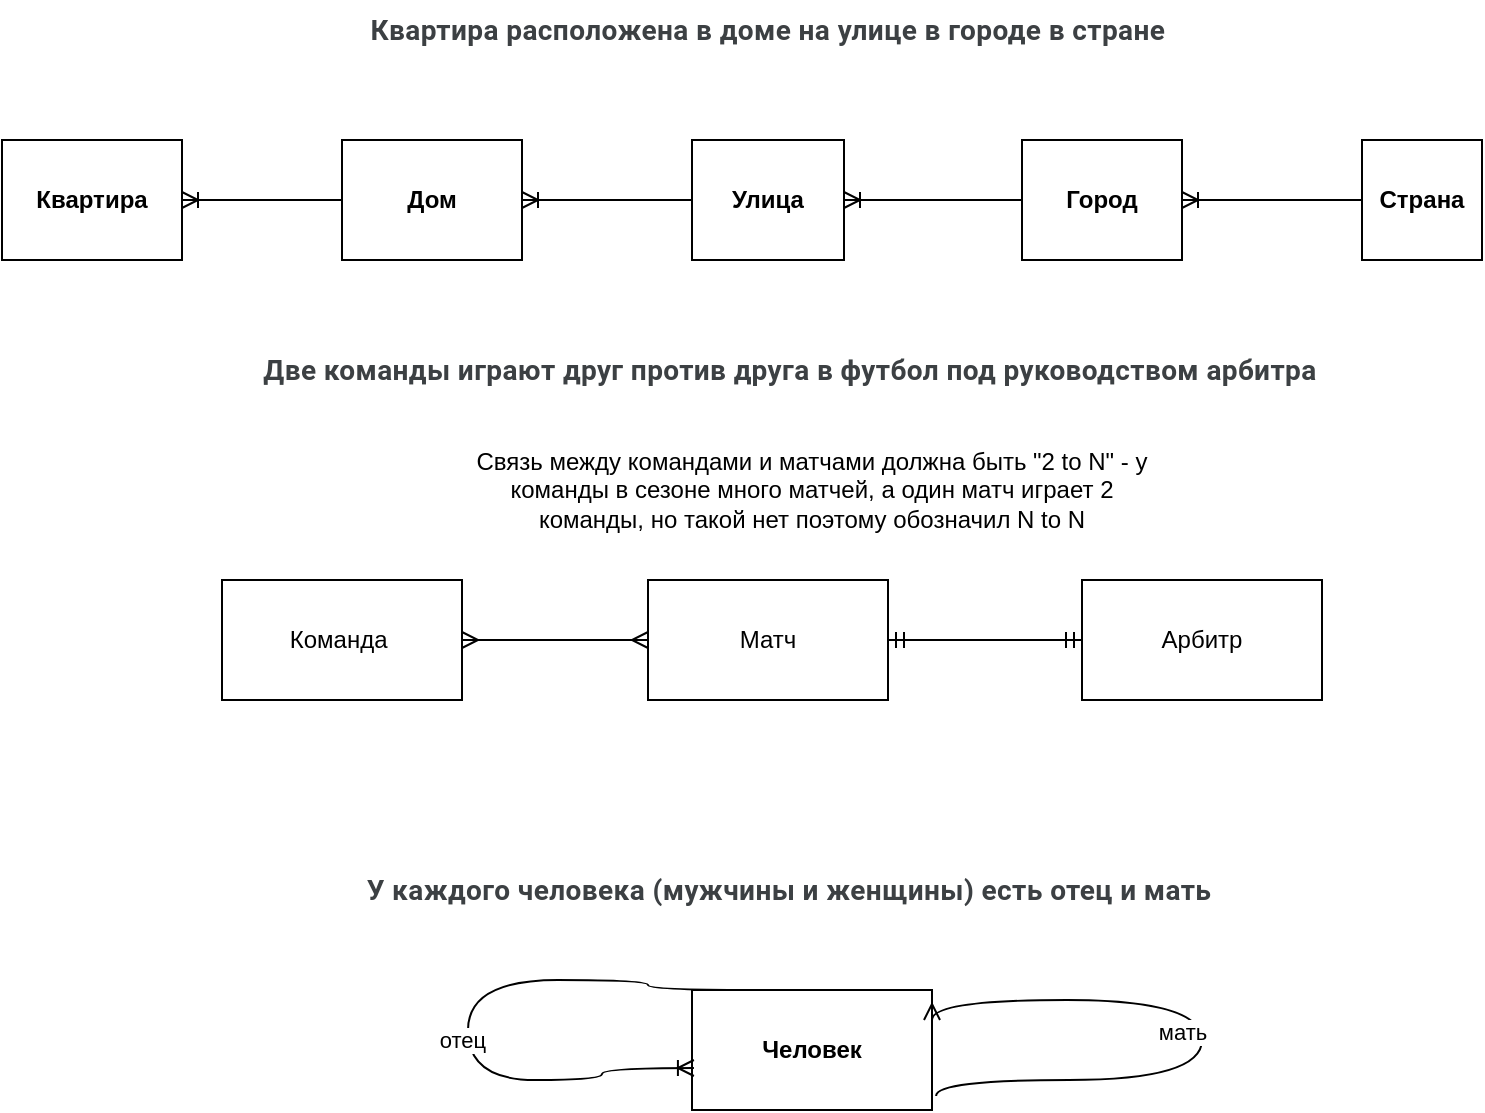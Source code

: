<mxfile version="24.7.16">
  <diagram name="Страница — 1" id="JM5A0Bc0vKD0_xgvYVsC">
    <mxGraphModel dx="1026" dy="617" grid="1" gridSize="10" guides="1" tooltips="1" connect="1" arrows="1" fold="1" page="1" pageScale="1" pageWidth="827" pageHeight="1169" math="0" shadow="0">
      <root>
        <mxCell id="0" />
        <mxCell id="1" parent="0" />
        <mxCell id="RN_QL9NEiOvugv2sySSk-1" value="&lt;span style=&quot;color: rgb(60, 64, 67); font-family: Roboto, Arial, sans-serif; font-size: 14px; letter-spacing: 0.2px; text-align: start;&quot;&gt;Квартира расположена в доме на улице в городе в стране&lt;/span&gt;" style="text;html=1;align=center;verticalAlign=middle;whiteSpace=wrap;rounded=0;fontStyle=1" vertex="1" parent="1">
          <mxGeometry x="200" y="30" width="406" height="30" as="geometry" />
        </mxCell>
        <mxCell id="RN_QL9NEiOvugv2sySSk-2" value="Квартира" style="rounded=0;whiteSpace=wrap;html=1;fontStyle=1" vertex="1" parent="1">
          <mxGeometry x="20" y="100" width="90" height="60" as="geometry" />
        </mxCell>
        <mxCell id="RN_QL9NEiOvugv2sySSk-3" value="Дом" style="rounded=0;whiteSpace=wrap;html=1;fontStyle=1" vertex="1" parent="1">
          <mxGeometry x="190" y="100" width="90" height="60" as="geometry" />
        </mxCell>
        <mxCell id="RN_QL9NEiOvugv2sySSk-4" value="Улица" style="rounded=0;whiteSpace=wrap;html=1;fontStyle=1" vertex="1" parent="1">
          <mxGeometry x="365" y="100" width="76" height="60" as="geometry" />
        </mxCell>
        <mxCell id="RN_QL9NEiOvugv2sySSk-5" value="Город" style="rounded=0;whiteSpace=wrap;html=1;fontStyle=1" vertex="1" parent="1">
          <mxGeometry x="530" y="100" width="80" height="60" as="geometry" />
        </mxCell>
        <mxCell id="RN_QL9NEiOvugv2sySSk-6" value="Страна" style="rounded=0;whiteSpace=wrap;html=1;fontStyle=1" vertex="1" parent="1">
          <mxGeometry x="700" y="100" width="60" height="60" as="geometry" />
        </mxCell>
        <mxCell id="RN_QL9NEiOvugv2sySSk-7" value="" style="edgeStyle=entityRelationEdgeStyle;fontSize=12;html=1;endArrow=ERoneToMany;rounded=0;entryX=1;entryY=0.5;entryDx=0;entryDy=0;exitX=0;exitY=0.5;exitDx=0;exitDy=0;" edge="1" parent="1" source="RN_QL9NEiOvugv2sySSk-3" target="RN_QL9NEiOvugv2sySSk-2">
          <mxGeometry width="100" height="100" relative="1" as="geometry">
            <mxPoint x="360" y="350" as="sourcePoint" />
            <mxPoint x="460" y="250" as="targetPoint" />
          </mxGeometry>
        </mxCell>
        <mxCell id="RN_QL9NEiOvugv2sySSk-10" value="" style="edgeStyle=entityRelationEdgeStyle;fontSize=12;html=1;endArrow=ERoneToMany;rounded=0;entryX=1;entryY=0.5;entryDx=0;entryDy=0;" edge="1" parent="1" source="RN_QL9NEiOvugv2sySSk-4" target="RN_QL9NEiOvugv2sySSk-3">
          <mxGeometry width="100" height="100" relative="1" as="geometry">
            <mxPoint x="360" y="350" as="sourcePoint" />
            <mxPoint x="460" y="250" as="targetPoint" />
          </mxGeometry>
        </mxCell>
        <mxCell id="RN_QL9NEiOvugv2sySSk-12" value="" style="edgeStyle=entityRelationEdgeStyle;fontSize=12;html=1;endArrow=ERoneToMany;rounded=0;exitX=0;exitY=0.5;exitDx=0;exitDy=0;" edge="1" parent="1" source="RN_QL9NEiOvugv2sySSk-5" target="RN_QL9NEiOvugv2sySSk-4">
          <mxGeometry width="100" height="100" relative="1" as="geometry">
            <mxPoint x="360" y="350" as="sourcePoint" />
            <mxPoint x="460" y="250" as="targetPoint" />
          </mxGeometry>
        </mxCell>
        <mxCell id="RN_QL9NEiOvugv2sySSk-13" value="" style="edgeStyle=entityRelationEdgeStyle;fontSize=12;html=1;endArrow=ERoneToMany;rounded=0;" edge="1" parent="1" source="RN_QL9NEiOvugv2sySSk-6" target="RN_QL9NEiOvugv2sySSk-5">
          <mxGeometry width="100" height="100" relative="1" as="geometry">
            <mxPoint x="690" y="120" as="sourcePoint" />
            <mxPoint x="460" y="250" as="targetPoint" />
          </mxGeometry>
        </mxCell>
        <mxCell id="RN_QL9NEiOvugv2sySSk-14" value="&lt;span style=&quot;color: rgb(60, 64, 67); font-family: Roboto, Arial, sans-serif; font-size: 14px; letter-spacing: 0.2px; text-align: start;&quot;&gt;Две команды играют друг против друга в футбол под руководством арбитра&lt;/span&gt;" style="text;html=1;align=center;verticalAlign=middle;whiteSpace=wrap;rounded=0;fontStyle=1" vertex="1" parent="1">
          <mxGeometry x="134" y="200" width="560" height="30" as="geometry" />
        </mxCell>
        <mxCell id="RN_QL9NEiOvugv2sySSk-15" value="&lt;span style=&quot;color: rgb(60, 64, 67); font-family: Roboto, Arial, sans-serif; font-size: 14px; letter-spacing: 0.2px; text-align: start;&quot;&gt;У каждого человека (мужчины и женщины) есть отец и мать&lt;/span&gt;" style="text;html=1;align=center;verticalAlign=middle;whiteSpace=wrap;rounded=0;fontStyle=1" vertex="1" parent="1">
          <mxGeometry x="186" y="460" width="455" height="30" as="geometry" />
        </mxCell>
        <mxCell id="RN_QL9NEiOvugv2sySSk-16" value="Человек" style="rounded=0;whiteSpace=wrap;html=1;fontStyle=1" vertex="1" parent="1">
          <mxGeometry x="365" y="525" width="120" height="60" as="geometry" />
        </mxCell>
        <mxCell id="RN_QL9NEiOvugv2sySSk-17" value="" style="edgeStyle=orthogonalEdgeStyle;fontSize=12;html=1;endArrow=ERmany;rounded=0;curved=1;entryX=1;entryY=0.25;entryDx=0;entryDy=0;exitX=1.017;exitY=0.883;exitDx=0;exitDy=0;exitPerimeter=0;" edge="1" parent="1" source="RN_QL9NEiOvugv2sySSk-16" target="RN_QL9NEiOvugv2sySSk-16">
          <mxGeometry width="100" height="100" relative="1" as="geometry">
            <mxPoint x="200" y="540" as="sourcePoint" />
            <mxPoint x="300" y="440" as="targetPoint" />
            <Array as="points">
              <mxPoint x="487" y="570" />
              <mxPoint x="620" y="570" />
              <mxPoint x="620" y="530" />
              <mxPoint x="485" y="530" />
            </Array>
          </mxGeometry>
        </mxCell>
        <mxCell id="RN_QL9NEiOvugv2sySSk-18" value="мать" style="edgeLabel;html=1;align=center;verticalAlign=middle;resizable=0;points=[];" vertex="1" connectable="0" parent="RN_QL9NEiOvugv2sySSk-17">
          <mxGeometry x="0.016" y="-1" relative="1" as="geometry">
            <mxPoint x="-11" as="offset" />
          </mxGeometry>
        </mxCell>
        <mxCell id="RN_QL9NEiOvugv2sySSk-19" value="" style="edgeStyle=orthogonalEdgeStyle;fontSize=12;html=1;endArrow=ERoneToMany;rounded=0;curved=1;entryX=0.008;entryY=0.65;entryDx=0;entryDy=0;entryPerimeter=0;exitX=0.25;exitY=0;exitDx=0;exitDy=0;" edge="1" parent="1" source="RN_QL9NEiOvugv2sySSk-16" target="RN_QL9NEiOvugv2sySSk-16">
          <mxGeometry width="100" height="100" relative="1" as="geometry">
            <mxPoint x="343" y="535" as="sourcePoint" />
            <mxPoint x="325.96" y="574" as="targetPoint" />
            <Array as="points">
              <mxPoint x="343" y="525" />
              <mxPoint x="343" y="520" />
              <mxPoint x="253" y="520" />
              <mxPoint x="253" y="570" />
              <mxPoint x="320" y="570" />
              <mxPoint x="320" y="564" />
            </Array>
          </mxGeometry>
        </mxCell>
        <mxCell id="RN_QL9NEiOvugv2sySSk-20" value="отец" style="edgeLabel;html=1;align=center;verticalAlign=middle;resizable=0;points=[];" vertex="1" connectable="0" parent="RN_QL9NEiOvugv2sySSk-19">
          <mxGeometry x="-0.365" y="-1" relative="1" as="geometry">
            <mxPoint x="-50" y="31" as="offset" />
          </mxGeometry>
        </mxCell>
        <mxCell id="RN_QL9NEiOvugv2sySSk-21" value="Матч" style="rounded=0;whiteSpace=wrap;html=1;" vertex="1" parent="1">
          <mxGeometry x="343" y="320" width="120" height="60" as="geometry" />
        </mxCell>
        <mxCell id="RN_QL9NEiOvugv2sySSk-22" value="Команда&amp;nbsp;" style="rounded=0;whiteSpace=wrap;html=1;" vertex="1" parent="1">
          <mxGeometry x="130" y="320" width="120" height="60" as="geometry" />
        </mxCell>
        <mxCell id="RN_QL9NEiOvugv2sySSk-24" value="Арбитр" style="rounded=0;whiteSpace=wrap;html=1;" vertex="1" parent="1">
          <mxGeometry x="560" y="320" width="120" height="60" as="geometry" />
        </mxCell>
        <mxCell id="RN_QL9NEiOvugv2sySSk-26" value="" style="edgeStyle=entityRelationEdgeStyle;fontSize=12;html=1;endArrow=ERmandOne;startArrow=ERmandOne;rounded=0;" edge="1" parent="1" source="RN_QL9NEiOvugv2sySSk-21" target="RN_QL9NEiOvugv2sySSk-24">
          <mxGeometry width="100" height="100" relative="1" as="geometry">
            <mxPoint x="360" y="350" as="sourcePoint" />
            <mxPoint x="460" y="250" as="targetPoint" />
          </mxGeometry>
        </mxCell>
        <mxCell id="RN_QL9NEiOvugv2sySSk-27" value="" style="edgeStyle=entityRelationEdgeStyle;fontSize=12;html=1;endArrow=ERmany;startArrow=ERmany;rounded=0;entryX=0;entryY=0.5;entryDx=0;entryDy=0;" edge="1" parent="1" source="RN_QL9NEiOvugv2sySSk-22" target="RN_QL9NEiOvugv2sySSk-21">
          <mxGeometry width="100" height="100" relative="1" as="geometry">
            <mxPoint x="320" y="350" as="sourcePoint" />
            <mxPoint x="420" y="250" as="targetPoint" />
          </mxGeometry>
        </mxCell>
        <mxCell id="RN_QL9NEiOvugv2sySSk-29" value="Связь между командами и матчами должна быть &quot;2 to N&quot; - у команды в сезоне много матчей, а один матч играет 2 команды, но такой нет поэтому обозначил N to N" style="text;html=1;align=center;verticalAlign=middle;whiteSpace=wrap;rounded=0;" vertex="1" parent="1">
          <mxGeometry x="253" y="260" width="344" height="30" as="geometry" />
        </mxCell>
      </root>
    </mxGraphModel>
  </diagram>
</mxfile>

